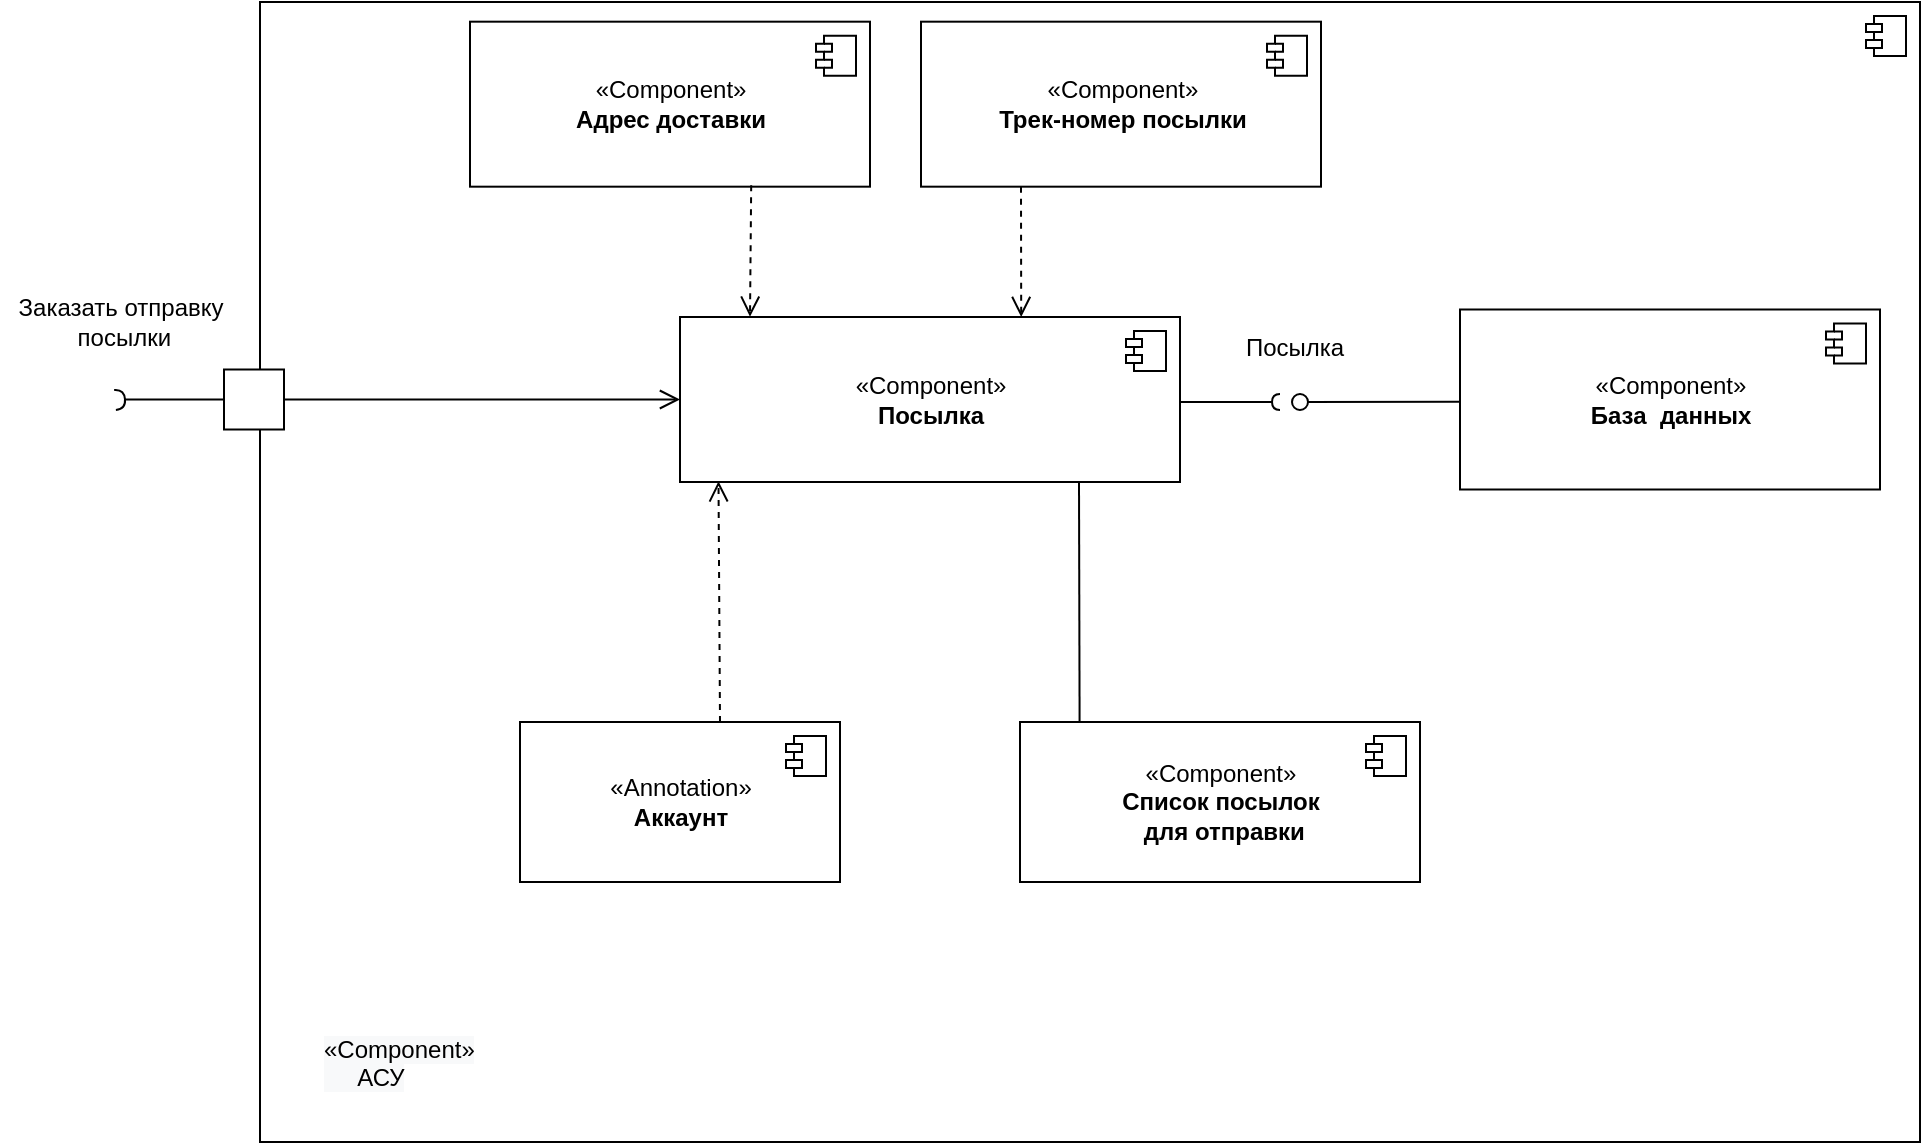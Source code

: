 <mxfile version="20.8.16" type="device"><diagram id="N-GADN3hEbA-36iFdk5G" name="Страница 1"><mxGraphModel dx="1221" dy="717" grid="1" gridSize="10" guides="1" tooltips="1" connect="1" arrows="1" fold="1" page="1" pageScale="1" pageWidth="827" pageHeight="1169" math="0" shadow="0"><root><mxCell id="0"/><mxCell id="1" parent="0"/><mxCell id="uAHXRvICFJOPLPMDuilw-11" value="" style="html=1;dropTarget=0;fillColor=none;" parent="1" vertex="1"><mxGeometry x="710" y="40" width="830" height="570" as="geometry"/></mxCell><mxCell id="uAHXRvICFJOPLPMDuilw-12" value="" style="shape=module;jettyWidth=8;jettyHeight=4;" parent="uAHXRvICFJOPLPMDuilw-11" vertex="1"><mxGeometry x="1" width="20" height="20" relative="1" as="geometry"><mxPoint x="-27" y="7" as="offset"/></mxGeometry></mxCell><mxCell id="ovBknc5bHBBvJXtbwjqL-5" value="«Component»&lt;br&gt;&lt;b&gt;Посылка&lt;/b&gt;" style="html=1;dropTarget=0;" parent="1" vertex="1"><mxGeometry x="920" y="197.5" width="250" height="82.5" as="geometry"/></mxCell><mxCell id="ovBknc5bHBBvJXtbwjqL-6" value="" style="shape=module;jettyWidth=8;jettyHeight=4;" parent="ovBknc5bHBBvJXtbwjqL-5" vertex="1"><mxGeometry x="1" width="20" height="20" relative="1" as="geometry"><mxPoint x="-27" y="7" as="offset"/></mxGeometry></mxCell><mxCell id="ovBknc5bHBBvJXtbwjqL-21" value="" style="html=1;rounded=0;" parent="1" vertex="1"><mxGeometry x="1290" y="275" width="4" as="geometry"/></mxCell><mxCell id="uAHXRvICFJOPLPMDuilw-1" value="«Component»&lt;br&gt;&lt;b&gt;Список посылок&lt;br&gt;&amp;nbsp;для отправки&lt;/b&gt;" style="html=1;dropTarget=0;" parent="1" vertex="1"><mxGeometry x="1090" y="400" width="200" height="80" as="geometry"/></mxCell><mxCell id="uAHXRvICFJOPLPMDuilw-2" value="" style="shape=module;jettyWidth=8;jettyHeight=4;" parent="uAHXRvICFJOPLPMDuilw-1" vertex="1"><mxGeometry x="1" width="20" height="20" relative="1" as="geometry"><mxPoint x="-27" y="7" as="offset"/></mxGeometry></mxCell><mxCell id="uAHXRvICFJOPLPMDuilw-67" value="&lt;span style=&quot;color: rgb(0, 0, 0); font-family: Helvetica; font-size: 12px; font-style: normal; font-variant-ligatures: normal; font-variant-caps: normal; font-weight: 400; letter-spacing: normal; orphans: 2; text-align: center; text-indent: 0px; text-transform: none; widows: 2; word-spacing: 0px; -webkit-text-stroke-width: 0px; background-color: rgb(248, 249, 250); text-decoration-thickness: initial; text-decoration-style: initial; text-decoration-color: initial; float: none; display: inline !important;&quot;&gt;«Component»&lt;/span&gt;&lt;br style=&quot;color: rgb(0, 0, 0); font-family: Helvetica; font-size: 12px; font-style: normal; font-variant-ligatures: normal; font-variant-caps: normal; font-weight: 400; letter-spacing: normal; orphans: 2; text-align: center; text-indent: 0px; text-transform: none; widows: 2; word-spacing: 0px; -webkit-text-stroke-width: 0px; background-color: rgb(248, 249, 250); text-decoration-thickness: initial; text-decoration-style: initial; text-decoration-color: initial;&quot;&gt;&lt;span style=&quot;color: rgb(0, 0, 0); font-family: Helvetica; font-size: 12px; font-style: normal; font-variant-ligatures: normal; font-variant-caps: normal; font-weight: 400; letter-spacing: normal; orphans: 2; text-align: center; text-indent: 0px; text-transform: none; widows: 2; word-spacing: 0px; -webkit-text-stroke-width: 0px; background-color: rgb(248, 249, 250); text-decoration-thickness: initial; text-decoration-style: initial; text-decoration-color: initial; float: none; display: inline !important;&quot;&gt;&amp;nbsp; &amp;nbsp; &amp;nbsp;АСУ&lt;/span&gt;" style="text;whiteSpace=wrap;html=1;" parent="1" vertex="1"><mxGeometry x="740" y="550" width="100" height="40" as="geometry"/></mxCell><mxCell id="uAHXRvICFJOPLPMDuilw-68" value="" style="endArrow=open;startArrow=none;endFill=0;startFill=0;endSize=8;html=1;verticalAlign=bottom;labelBackgroundColor=none;strokeWidth=1;rounded=0;exitX=1;exitY=0.5;exitDx=0;exitDy=0;entryX=0;entryY=0.5;entryDx=0;entryDy=0;" parent="1" target="ovBknc5bHBBvJXtbwjqL-5" edge="1"><mxGeometry width="160" relative="1" as="geometry"><mxPoint x="722" y="238.75" as="sourcePoint"/><mxPoint x="1130" y="460" as="targetPoint"/></mxGeometry></mxCell><mxCell id="223GEsBzZtvPXaFFZ7bA-2" value="Заказать отправку&lt;br&gt;&amp;nbsp;посылки" style="text;html=1;align=center;verticalAlign=middle;resizable=0;points=[];autosize=1;strokeColor=none;fillColor=none;" parent="1" vertex="1"><mxGeometry x="580" y="185" width="120" height="30" as="geometry"/></mxCell><mxCell id="azgnnhgAtbRUG_cLg1xG-1" value="«Annotation»&lt;br&gt;&lt;b&gt;Аккаунт&lt;/b&gt;" style="html=1;dropTarget=0;" parent="1" vertex="1"><mxGeometry x="840" y="400" width="160" height="80" as="geometry"/></mxCell><mxCell id="azgnnhgAtbRUG_cLg1xG-2" value="" style="shape=module;jettyWidth=8;jettyHeight=4;" parent="azgnnhgAtbRUG_cLg1xG-1" vertex="1"><mxGeometry x="1" width="20" height="20" relative="1" as="geometry"><mxPoint x="-27" y="7" as="offset"/></mxGeometry></mxCell><mxCell id="azgnnhgAtbRUG_cLg1xG-14" value="" style="html=1;rounded=0;" parent="1" vertex="1"><mxGeometry x="692" y="223.75" width="30" height="30" as="geometry"/></mxCell><mxCell id="azgnnhgAtbRUG_cLg1xG-15" value="" style="endArrow=none;html=1;rounded=0;align=center;verticalAlign=top;endFill=0;labelBackgroundColor=none;endSize=2;" parent="1" source="azgnnhgAtbRUG_cLg1xG-14" target="azgnnhgAtbRUG_cLg1xG-16" edge="1"><mxGeometry relative="1" as="geometry"/></mxCell><mxCell id="azgnnhgAtbRUG_cLg1xG-16" value="" style="shape=requiredInterface;html=1;fontSize=11;align=center;fillColor=none;points=[];aspect=fixed;resizable=0;verticalAlign=bottom;labelPosition=center;verticalLabelPosition=top;flipH=1;rotation=-185;" parent="1" vertex="1"><mxGeometry x="637.5" y="233.75" width="5" height="10" as="geometry"/></mxCell><mxCell id="Mk-SjBF3gqQfY9KVCB0O-1" value="" style="endArrow=open;startArrow=none;endFill=0;startFill=0;endSize=8;html=1;verticalAlign=bottom;dashed=1;labelBackgroundColor=none;rounded=0;entryX=0.077;entryY=0.996;entryDx=0;entryDy=0;entryPerimeter=0;exitX=0.625;exitY=0;exitDx=0;exitDy=0;exitPerimeter=0;" parent="1" source="azgnnhgAtbRUG_cLg1xG-1" target="ovBknc5bHBBvJXtbwjqL-5" edge="1"><mxGeometry x="0.15" y="-10" width="160" relative="1" as="geometry"><mxPoint x="930" y="410" as="sourcePoint"/><mxPoint x="1790.4" y="531.888" as="targetPoint"/><mxPoint as="offset"/></mxGeometry></mxCell><mxCell id="P00JWTE-JEr9ABLY-vj3-7" value="«Component»&lt;br&gt;&lt;b&gt;Трек-номер посылки&lt;/b&gt;" style="html=1;dropTarget=0;" vertex="1" parent="1"><mxGeometry x="1040.5" y="49.84" width="200" height="82.5" as="geometry"/></mxCell><mxCell id="P00JWTE-JEr9ABLY-vj3-8" value="" style="shape=module;jettyWidth=8;jettyHeight=4;" vertex="1" parent="P00JWTE-JEr9ABLY-vj3-7"><mxGeometry x="1" width="20" height="20" relative="1" as="geometry"><mxPoint x="-27" y="7" as="offset"/></mxGeometry></mxCell><mxCell id="P00JWTE-JEr9ABLY-vj3-9" value="" style="endArrow=open;startArrow=none;endFill=0;startFill=0;endSize=8;html=1;verticalAlign=bottom;dashed=1;labelBackgroundColor=none;rounded=0;entryX=0.928;entryY=0.002;entryDx=0;entryDy=0;exitX=0.25;exitY=1;exitDx=0;exitDy=0;entryPerimeter=0;" edge="1" parent="1" source="P00JWTE-JEr9ABLY-vj3-7"><mxGeometry x="0.15" y="-10" width="160" relative="1" as="geometry"><mxPoint x="1495" y="644.84" as="sourcePoint"/><mxPoint x="1090.6" y="197.505" as="targetPoint"/><mxPoint as="offset"/></mxGeometry></mxCell><mxCell id="P00JWTE-JEr9ABLY-vj3-10" value="«Component»&lt;br&gt;&lt;b&gt;Адрес доставки&lt;/b&gt;" style="html=1;dropTarget=0;" vertex="1" parent="1"><mxGeometry x="815" y="49.84" width="200" height="82.5" as="geometry"/></mxCell><mxCell id="P00JWTE-JEr9ABLY-vj3-11" value="" style="shape=module;jettyWidth=8;jettyHeight=4;" vertex="1" parent="P00JWTE-JEr9ABLY-vj3-10"><mxGeometry x="1" width="20" height="20" relative="1" as="geometry"><mxPoint x="-27" y="7" as="offset"/></mxGeometry></mxCell><mxCell id="P00JWTE-JEr9ABLY-vj3-12" value="" style="endArrow=open;startArrow=none;endFill=0;startFill=0;endSize=8;html=1;verticalAlign=bottom;dashed=1;labelBackgroundColor=none;rounded=0;entryX=0.25;entryY=0;entryDx=0;entryDy=0;exitX=0.703;exitY=0.991;exitDx=0;exitDy=0;exitPerimeter=0;" edge="1" parent="1" source="P00JWTE-JEr9ABLY-vj3-10"><mxGeometry x="0.15" y="-10" width="160" relative="1" as="geometry"><mxPoint x="1100.5" y="142.34" as="sourcePoint"/><mxPoint x="955" y="197.34" as="targetPoint"/><mxPoint as="offset"/></mxGeometry></mxCell><mxCell id="P00JWTE-JEr9ABLY-vj3-13" value="«Component»&lt;br&gt;&lt;b&gt;База&amp;nbsp; данных&lt;/b&gt;" style="html=1;dropTarget=0;" vertex="1" parent="1"><mxGeometry x="1310" y="193.75" width="210" height="90" as="geometry"/></mxCell><mxCell id="P00JWTE-JEr9ABLY-vj3-14" value="" style="shape=module;jettyWidth=8;jettyHeight=4;" vertex="1" parent="P00JWTE-JEr9ABLY-vj3-13"><mxGeometry x="1" width="20" height="20" relative="1" as="geometry"><mxPoint x="-27" y="7" as="offset"/></mxGeometry></mxCell><mxCell id="P00JWTE-JEr9ABLY-vj3-17" value="" style="html=1;verticalAlign=bottom;labelBackgroundColor=none;endArrow=oval;endFill=0;endSize=8;rounded=0;exitX=-0.001;exitY=0.512;exitDx=0;exitDy=0;exitPerimeter=0;" edge="1" parent="1" source="P00JWTE-JEr9ABLY-vj3-13"><mxGeometry width="160" relative="1" as="geometry"><mxPoint x="1260" y="240" as="sourcePoint"/><mxPoint x="1230" y="240" as="targetPoint"/></mxGeometry></mxCell><mxCell id="P00JWTE-JEr9ABLY-vj3-18" value="" style="html=1;verticalAlign=bottom;labelBackgroundColor=none;endArrow=halfCircle;endFill=0;endSize=2;rounded=0;exitX=0.999;exitY=0.515;exitDx=0;exitDy=0;exitPerimeter=0;" edge="1" parent="1" source="ovBknc5bHBBvJXtbwjqL-5"><mxGeometry width="160" relative="1" as="geometry"><mxPoint x="1200" y="240" as="sourcePoint"/><mxPoint x="1220" y="240" as="targetPoint"/></mxGeometry></mxCell><mxCell id="P00JWTE-JEr9ABLY-vj3-19" value="Посылка" style="text;html=1;align=center;verticalAlign=middle;resizable=0;points=[];autosize=1;strokeColor=none;fillColor=none;" vertex="1" parent="1"><mxGeometry x="1192" y="197.5" width="70" height="30" as="geometry"/></mxCell><mxCell id="P00JWTE-JEr9ABLY-vj3-22" value="" style="endArrow=none;html=1;rounded=0;entryX=0.798;entryY=0.995;entryDx=0;entryDy=0;entryPerimeter=0;exitX=0.149;exitY=0;exitDx=0;exitDy=0;exitPerimeter=0;" edge="1" parent="1" source="uAHXRvICFJOPLPMDuilw-1" target="ovBknc5bHBBvJXtbwjqL-5"><mxGeometry width="50" height="50" relative="1" as="geometry"><mxPoint x="1440" y="430" as="sourcePoint"/><mxPoint x="1490" y="380" as="targetPoint"/></mxGeometry></mxCell></root></mxGraphModel></diagram></mxfile>